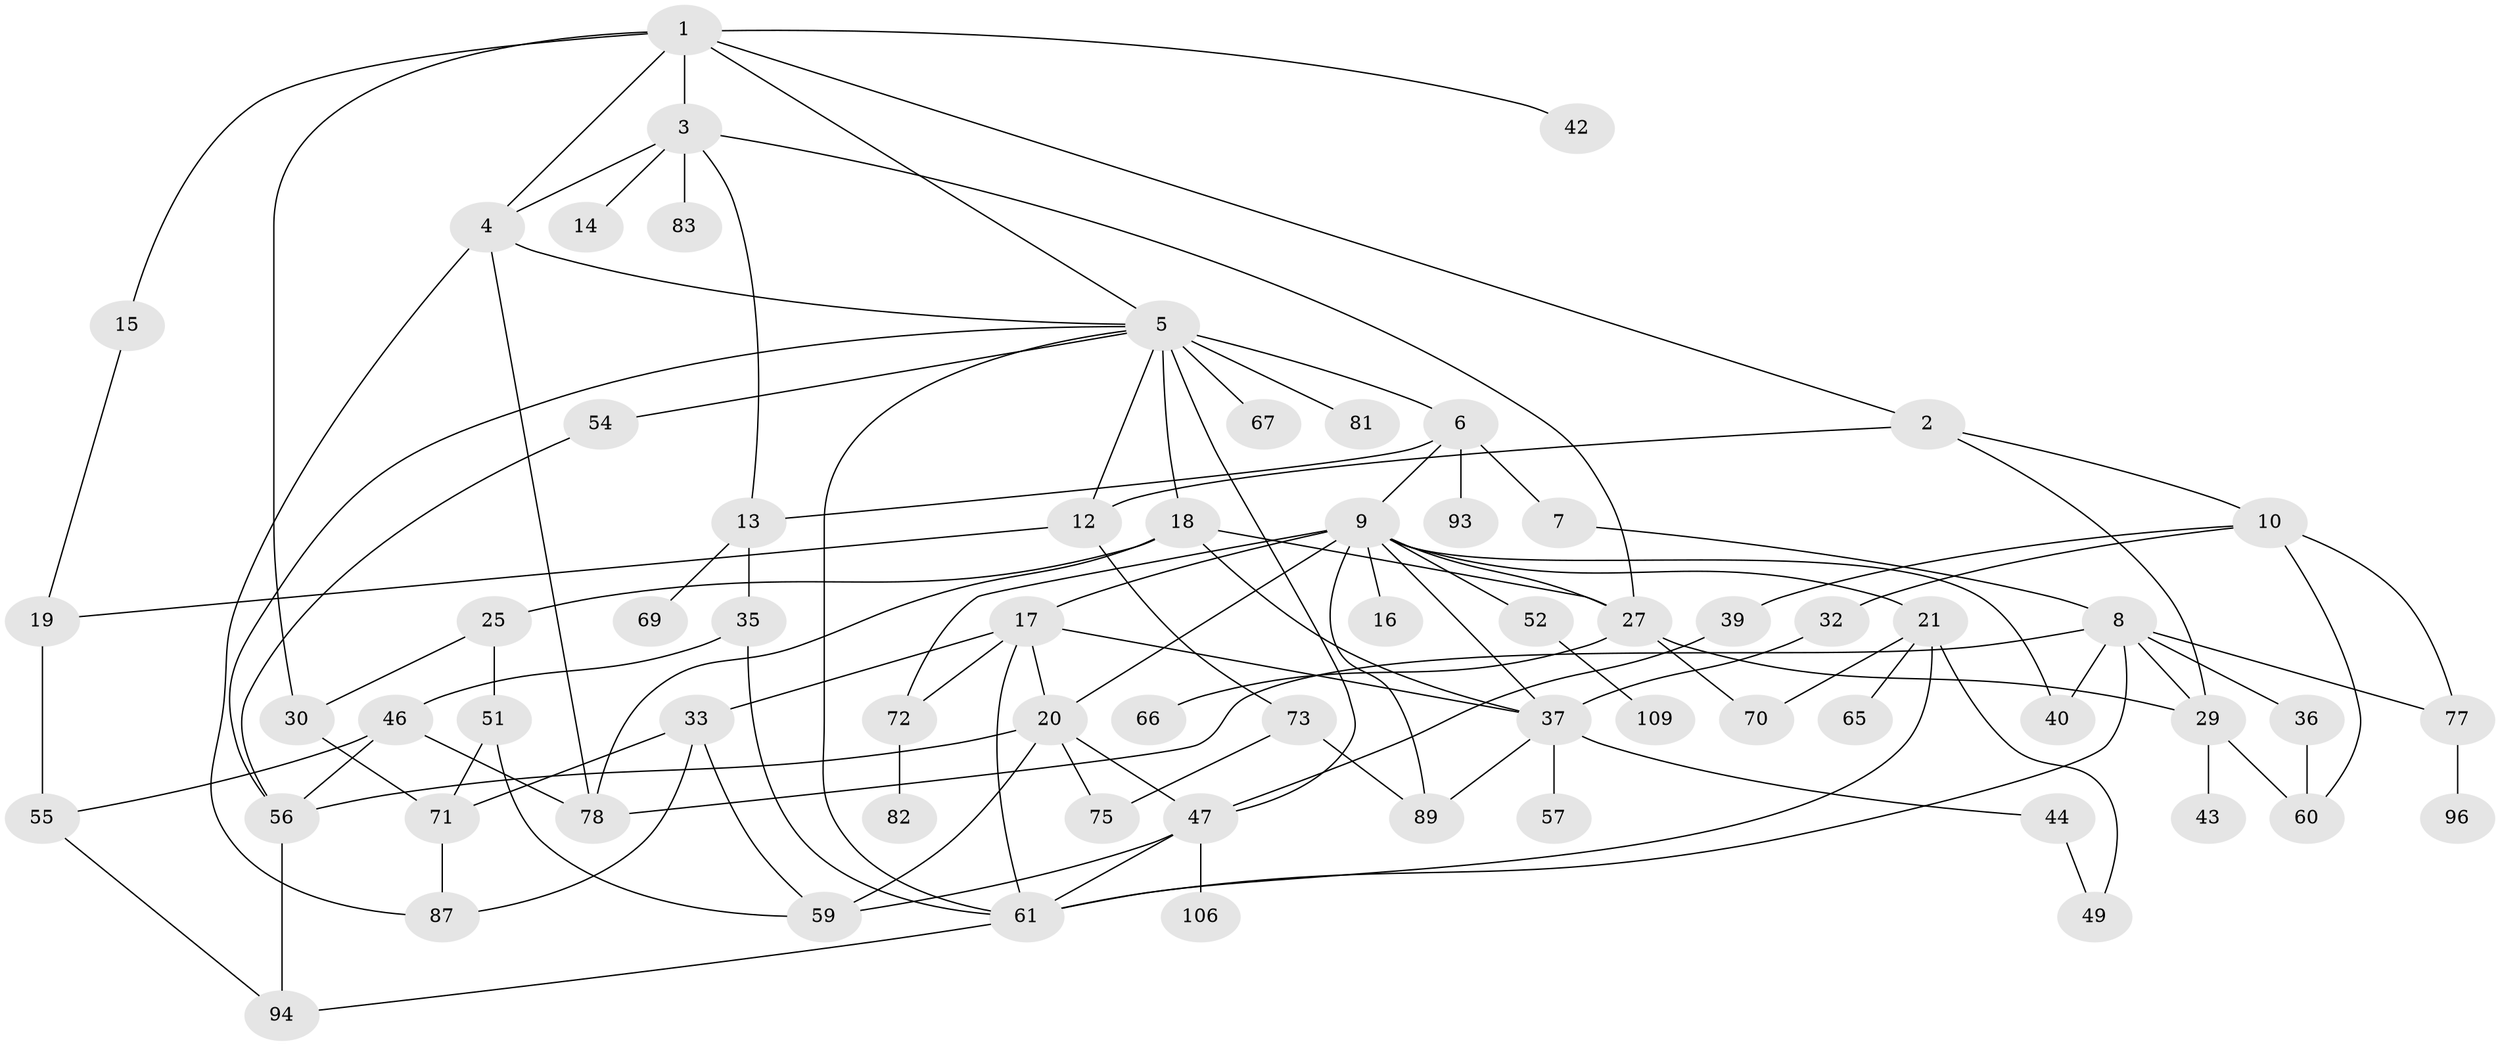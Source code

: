 // original degree distribution, {7: 0.008849557522123894, 4: 0.13274336283185842, 6: 0.05309734513274336, 9: 0.008849557522123894, 5: 0.09734513274336283, 2: 0.3008849557522124, 1: 0.17699115044247787, 3: 0.22123893805309736}
// Generated by graph-tools (version 1.1) at 2025/17/03/04/25 18:17:14]
// undirected, 67 vertices, 113 edges
graph export_dot {
graph [start="1"]
  node [color=gray90,style=filled];
  1;
  2;
  3;
  4 [super="+26"];
  5 [super="+86+80+102"];
  6 [super="+64"];
  7;
  8 [super="+28"];
  9 [super="+62+88+11"];
  10 [super="+22"];
  12;
  13;
  14;
  15;
  16;
  17 [super="+38+31"];
  18;
  19 [super="+24"];
  20 [super="+90"];
  21 [super="+23+34"];
  25;
  27 [super="+99"];
  29;
  30;
  32;
  33;
  35;
  36;
  37 [super="+58+41"];
  39;
  40;
  42;
  43;
  44;
  46 [super="+53"];
  47;
  49;
  51;
  52;
  54;
  55;
  56 [super="+105+63"];
  57;
  59 [super="+110"];
  60 [super="+74"];
  61 [super="+98"];
  65;
  66;
  67 [super="+68"];
  69;
  70;
  71 [super="+107+101"];
  72;
  73;
  75;
  77;
  78 [super="+91"];
  81 [super="+112"];
  82;
  83;
  87;
  89 [super="+113"];
  93;
  94;
  96;
  106;
  109;
  1 -- 2;
  1 -- 3;
  1 -- 5;
  1 -- 15;
  1 -- 42;
  1 -- 30;
  1 -- 4;
  2 -- 10;
  2 -- 12;
  2 -- 29;
  3 -- 4;
  3 -- 14;
  3 -- 27;
  3 -- 83;
  3 -- 13;
  4 -- 87;
  4 -- 5;
  4 -- 78;
  5 -- 6;
  5 -- 18;
  5 -- 54;
  5 -- 67;
  5 -- 47;
  5 -- 81 [weight=2];
  5 -- 56;
  5 -- 61;
  5 -- 12;
  6 -- 7;
  6 -- 9;
  6 -- 13;
  6 -- 93;
  7 -- 8;
  8 -- 36;
  8 -- 77;
  8 -- 40;
  8 -- 29;
  8 -- 78;
  8 -- 61;
  9 -- 16 [weight=2];
  9 -- 37 [weight=2];
  9 -- 20 [weight=2];
  9 -- 72;
  9 -- 40;
  9 -- 17 [weight=2];
  9 -- 21;
  9 -- 52;
  9 -- 89;
  9 -- 27;
  10 -- 32;
  10 -- 39;
  10 -- 60;
  10 -- 77;
  12 -- 19;
  12 -- 73;
  13 -- 35;
  13 -- 69;
  15 -- 19;
  17 -- 20;
  17 -- 61;
  17 -- 72;
  17 -- 37;
  17 -- 33;
  18 -- 25;
  18 -- 27;
  18 -- 37;
  18 -- 78;
  19 -- 55;
  20 -- 75;
  20 -- 59;
  20 -- 47;
  20 -- 56;
  21 -- 65;
  21 -- 49;
  21 -- 70;
  21 -- 61;
  25 -- 30;
  25 -- 51;
  27 -- 66 [weight=2];
  27 -- 70;
  27 -- 29;
  29 -- 43;
  29 -- 60;
  30 -- 71;
  32 -- 37;
  33 -- 87;
  33 -- 59;
  33 -- 71;
  35 -- 46;
  35 -- 61;
  36 -- 60;
  37 -- 44;
  37 -- 57;
  37 -- 89;
  39 -- 47;
  44 -- 49;
  46 -- 56;
  46 -- 78;
  46 -- 55;
  47 -- 59;
  47 -- 61;
  47 -- 106;
  51 -- 71;
  51 -- 59;
  52 -- 109;
  54 -- 56;
  55 -- 94;
  56 -- 94;
  61 -- 94;
  71 -- 87;
  72 -- 82;
  73 -- 75;
  73 -- 89;
  77 -- 96;
}

